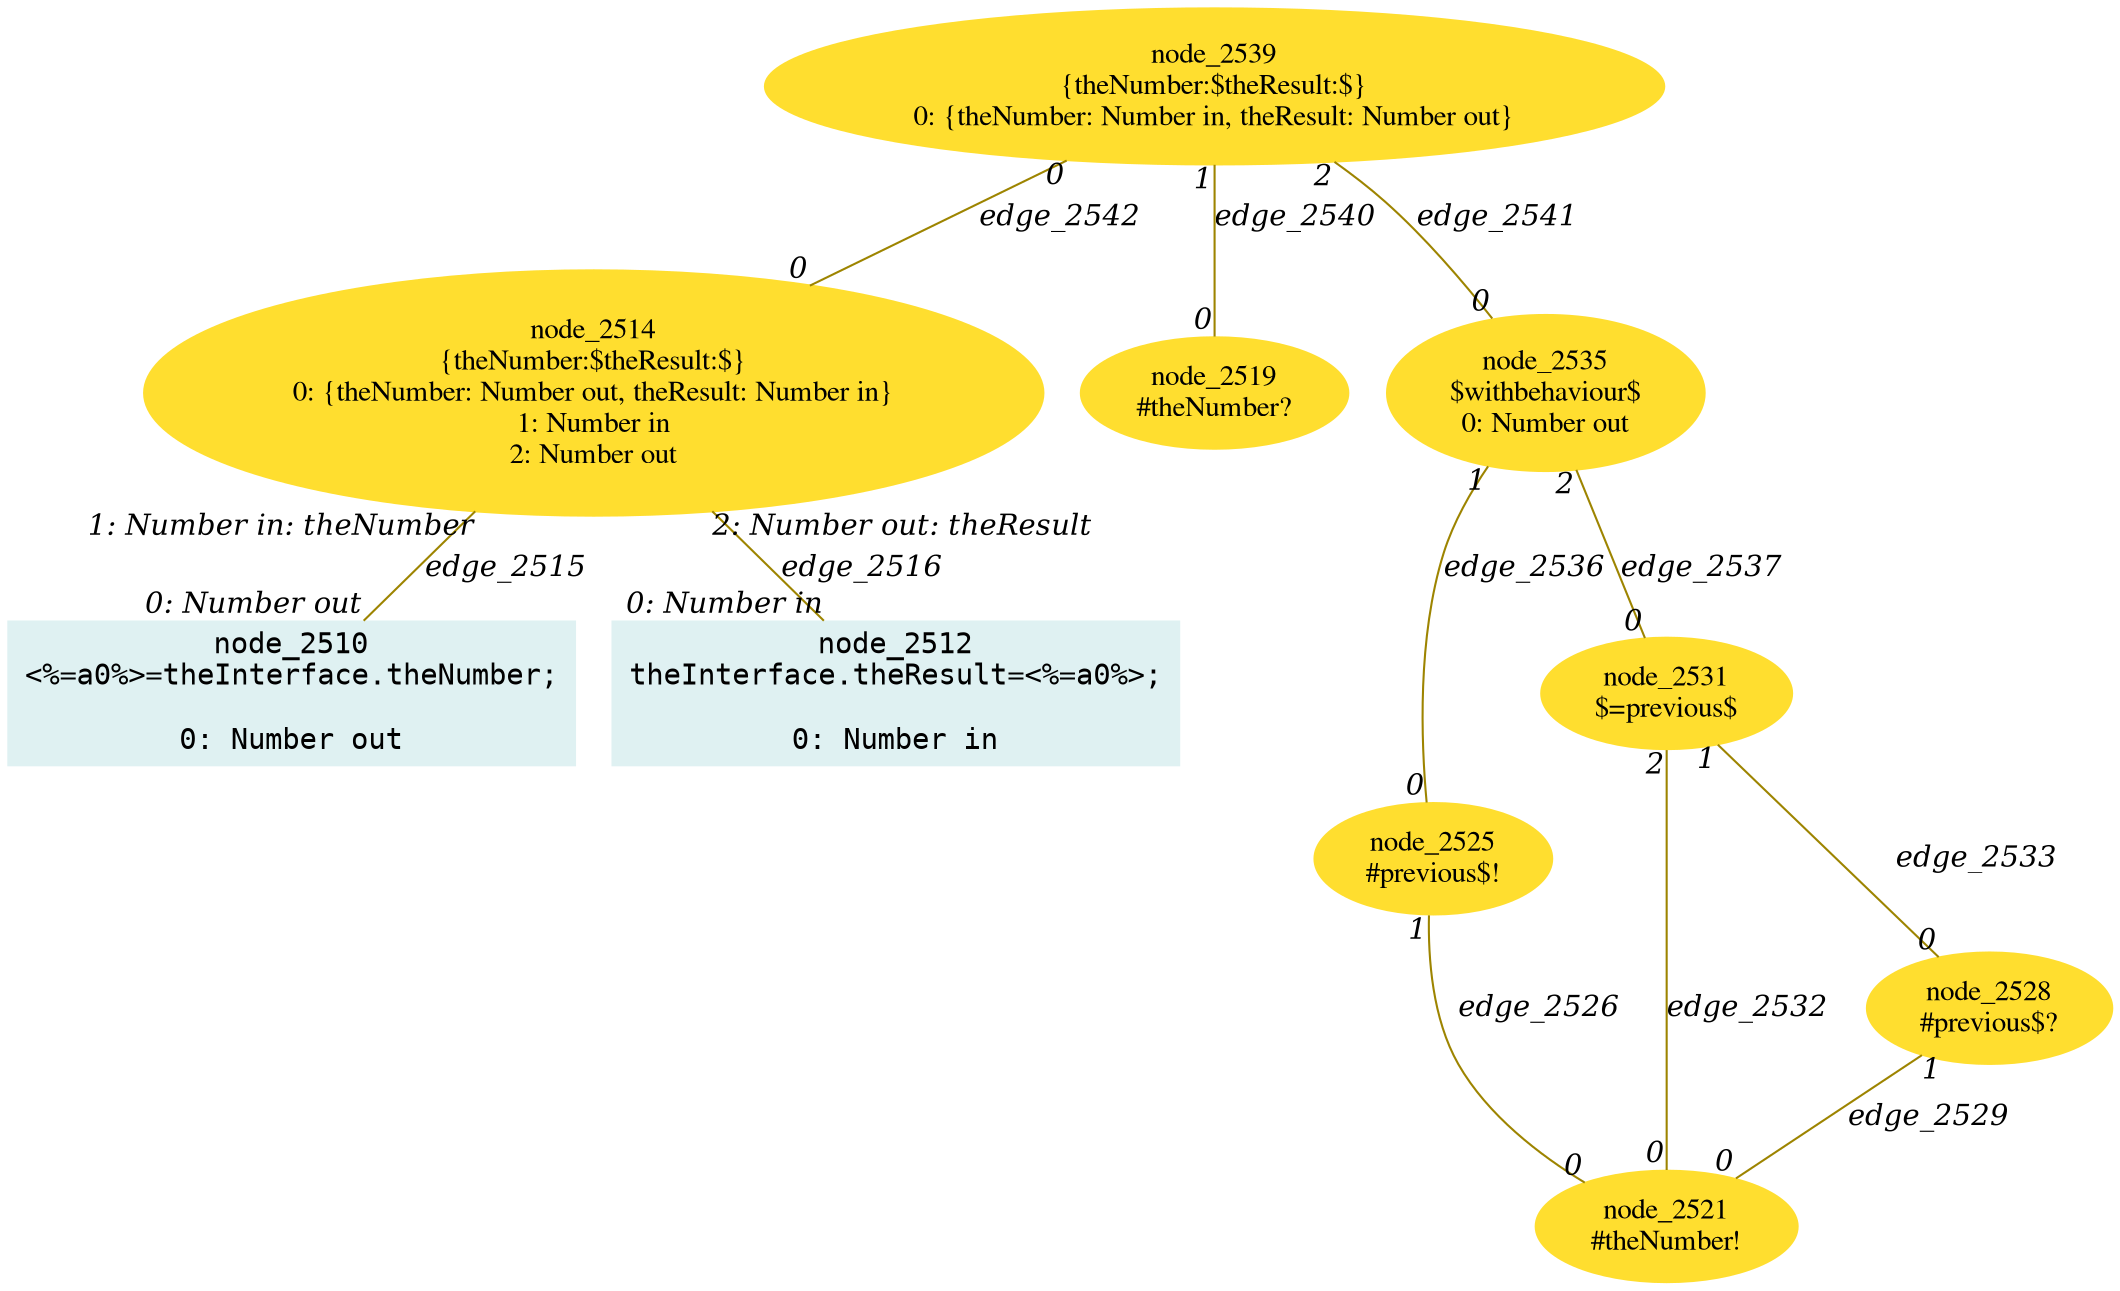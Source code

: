 digraph g{node_2510 [shape="box", style="filled", color="#dff1f2", fontname="Courier", label="node_2510
<%=a0%>=theInterface.theNumber;

0: Number out" ]
node_2512 [shape="box", style="filled", color="#dff1f2", fontname="Courier", label="node_2512
theInterface.theResult=<%=a0%>;

0: Number in" ]
node_2514 [shape="ellipse", style="filled", color="#ffde2f", fontname="Times", label="node_2514
{theNumber:$theResult:$}
0: {theNumber: Number out, theResult: Number in}
1: Number in
2: Number out" ]
node_2519 [shape="ellipse", style="filled", color="#ffde2f", fontname="Times", label="node_2519
#theNumber?
" ]
node_2521 [shape="ellipse", style="filled", color="#ffde2f", fontname="Times", label="node_2521
#theNumber!
" ]
node_2525 [shape="ellipse", style="filled", color="#ffde2f", fontname="Times", label="node_2525
#previous$!
" ]
node_2528 [shape="ellipse", style="filled", color="#ffde2f", fontname="Times", label="node_2528
#previous$?
" ]
node_2531 [shape="ellipse", style="filled", color="#ffde2f", fontname="Times", label="node_2531
$=previous$
" ]
node_2535 [shape="ellipse", style="filled", color="#ffde2f", fontname="Times", label="node_2535
$withbehaviour$
0: Number out" ]
node_2539 [shape="ellipse", style="filled", color="#ffde2f", fontname="Times", label="node_2539
{theNumber:$theResult:$}
0: {theNumber: Number in, theResult: Number out}" ]
node_2514 -> node_2510 [dir=none, arrowHead=none, fontname="Times-Italic", arrowsize=1, color="#9d8400", label="edge_2515",  headlabel="0: Number out", taillabel="1: Number in: theNumber" ]
node_2514 -> node_2512 [dir=none, arrowHead=none, fontname="Times-Italic", arrowsize=1, color="#9d8400", label="edge_2516",  headlabel="0: Number in", taillabel="2: Number out: theResult" ]
node_2525 -> node_2521 [dir=none, arrowHead=none, fontname="Times-Italic", arrowsize=1, color="#9d8400", label="edge_2526",  headlabel="0", taillabel="1" ]
node_2528 -> node_2521 [dir=none, arrowHead=none, fontname="Times-Italic", arrowsize=1, color="#9d8400", label="edge_2529",  headlabel="0", taillabel="1" ]
node_2531 -> node_2521 [dir=none, arrowHead=none, fontname="Times-Italic", arrowsize=1, color="#9d8400", label="edge_2532",  headlabel="0", taillabel="2" ]
node_2531 -> node_2528 [dir=none, arrowHead=none, fontname="Times-Italic", arrowsize=1, color="#9d8400", label="edge_2533",  headlabel="0", taillabel="1" ]
node_2535 -> node_2525 [dir=none, arrowHead=none, fontname="Times-Italic", arrowsize=1, color="#9d8400", label="edge_2536",  headlabel="0", taillabel="1" ]
node_2535 -> node_2531 [dir=none, arrowHead=none, fontname="Times-Italic", arrowsize=1, color="#9d8400", label="edge_2537",  headlabel="0", taillabel="2" ]
node_2539 -> node_2519 [dir=none, arrowHead=none, fontname="Times-Italic", arrowsize=1, color="#9d8400", label="edge_2540",  headlabel="0", taillabel="1" ]
node_2539 -> node_2535 [dir=none, arrowHead=none, fontname="Times-Italic", arrowsize=1, color="#9d8400", label="edge_2541",  headlabel="0", taillabel="2" ]
node_2539 -> node_2514 [dir=none, arrowHead=none, fontname="Times-Italic", arrowsize=1, color="#9d8400", label="edge_2542",  headlabel="0", taillabel="0" ]
}